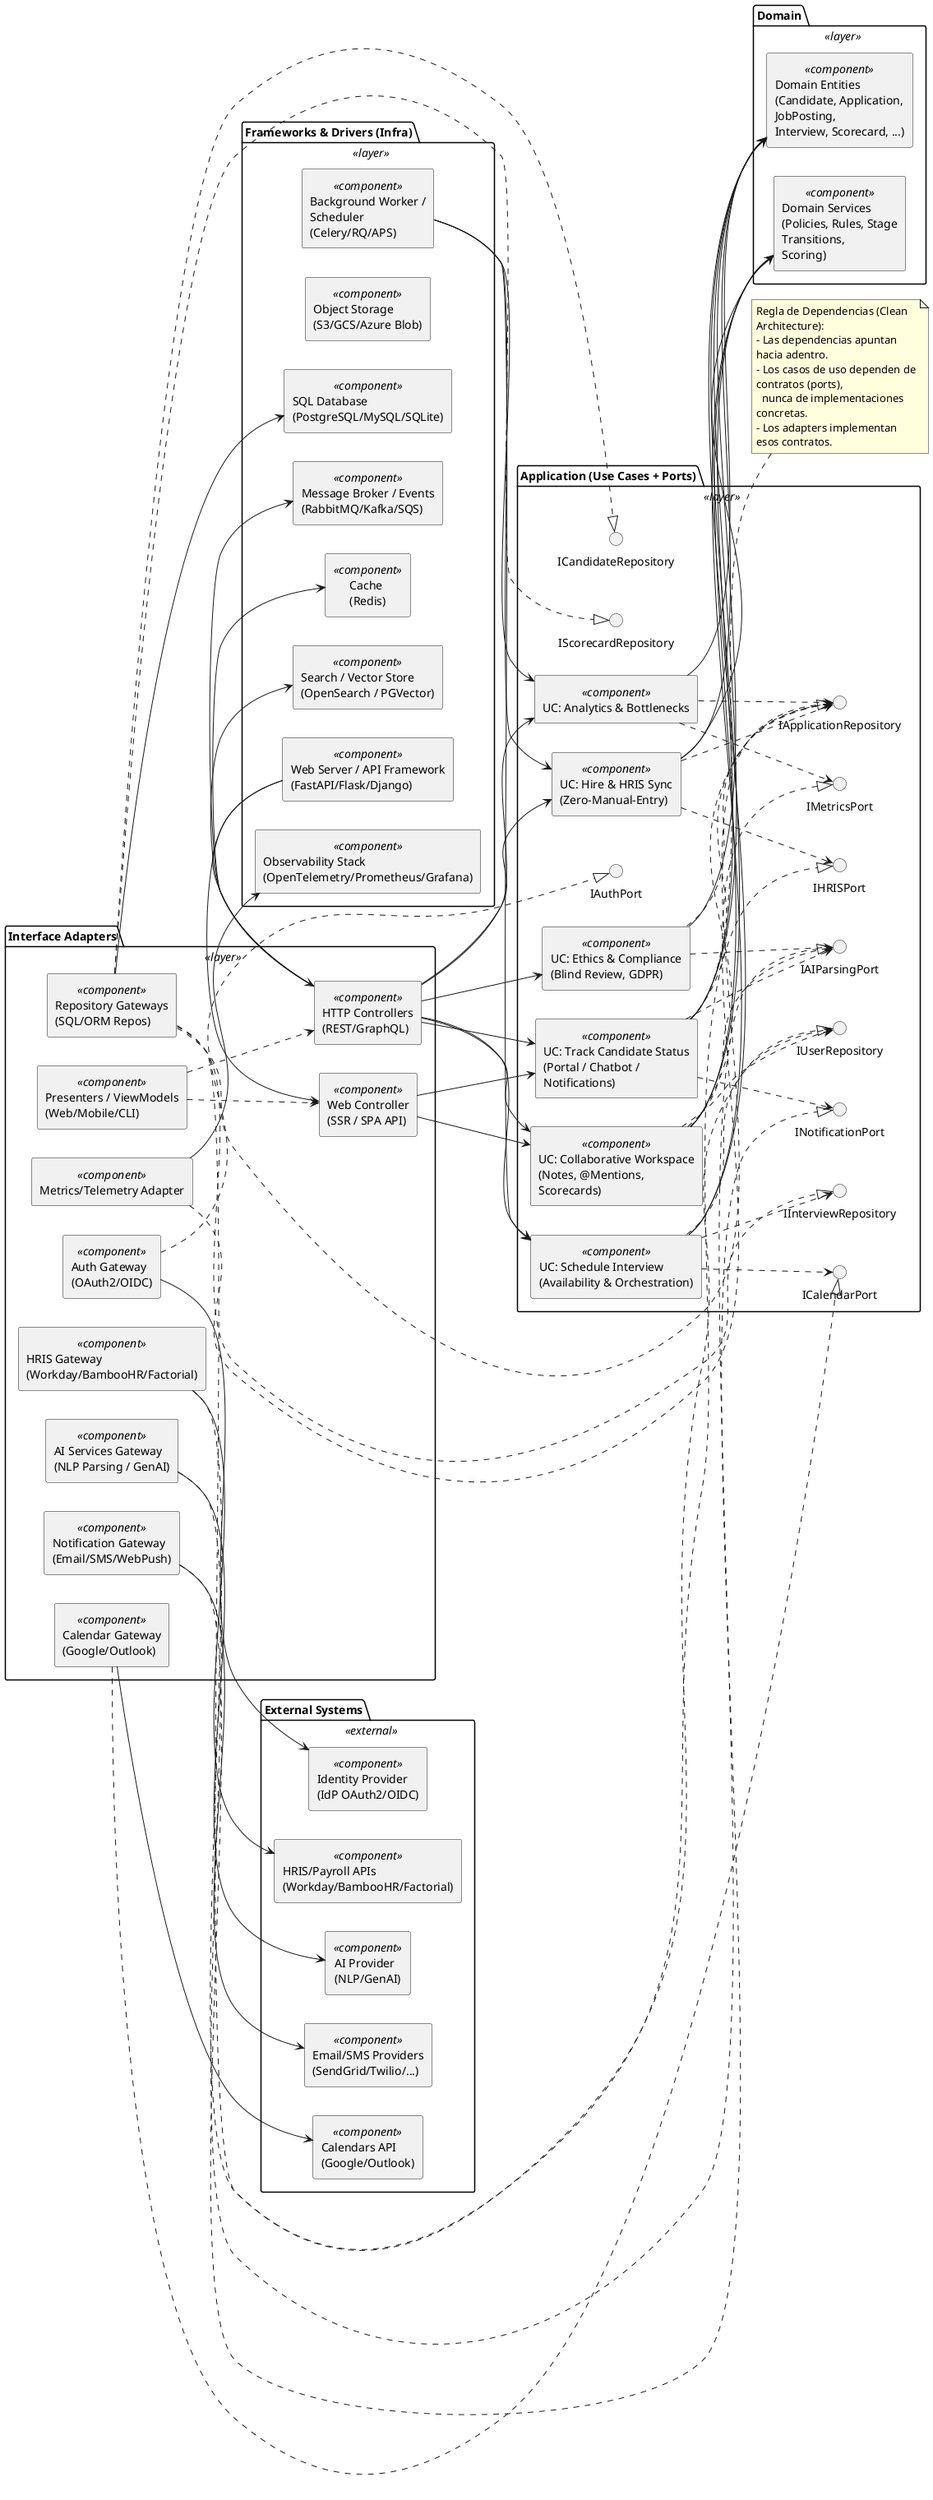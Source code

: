 @startuml
' Clean Architecture — UML Component Diagram
' Estilo y layout
skinparam componentStyle rectangle
skinparam wrapWidth 200
skinparam maxMessageSize 200
left to right direction

' ======================
' LAYER: DOMAIN
' ======================
package "Domain" <<layer>> {
  [Domain Entities\n(Candidate, Application, JobPosting,\nInterview, Scorecard, ...)] as D_Entities <<component>>
  [Domain Services\n(Policies, Rules, Stage Transitions,\nScoring)] as D_Services <<component>>
}

' ======================
' LAYER: APPLICATION (USE CASES + PORTS)
' ======================
package "Application (Use Cases + Ports)" <<layer>> {
  ' --- Use Cases ---
  [UC: Track Candidate Status\n(Portal / Chatbot / Notifications)] as UC_CX <<component>>
  [UC: Schedule Interview\n(Availability & Orchestration)] as UC_Schedule <<component>>
  [UC: Hire & HRIS Sync\n(Zero-Manual-Entry)] as UC_HRIS <<component>>
  [UC: Collaborative Workspace\n(Notes, @Mentions, Scorecards)] as UC_Collab <<component>>
  [UC: Analytics & Bottlenecks] as UC_Analytics <<component>>
  [UC: Ethics & Compliance\n(Blind Review, GDPR)] as UC_Compliance <<component>>

  ' --- Outbound Ports (Interfaces que la capa externa implementa) ---
  interface INotificationPort
  interface ICalendarPort
  interface IHRISPort
  interface IAIParsingPort
  interface IAuthPort
  interface IMetricsPort

  ' --- Persistence Ports (Repos) ---
  interface ICandidateRepository
  interface IApplicationRepository
  interface IInterviewRepository
  interface IScorecardRepository
  interface IUserRepository

  ' Use Cases dependen de Entities/Services (hacia adentro) y de Ports (hacia fuera)
  UC_CX --> D_Entities
  UC_CX --> D_Services
  UC_CX ..> INotificationPort
  UC_CX ..> IAIParsingPort
  UC_CX ..> IApplicationRepository

  UC_Schedule --> D_Entities
  UC_Schedule --> D_Services
  UC_Schedule ..> ICalendarPort
  UC_Schedule ..> IInterviewRepository
  UC_Schedule ..> IUserRepository

  UC_HRIS --> D_Entities
  UC_HRIS --> D_Services
  UC_HRIS ..> IHRISPort
  UC_HRIS ..> IApplicationRepository

  UC_Collab --> D_Entities
  UC_Collab --> D_Services
  UC_Collab ..> IApplicationRepository
  UC_Collab ..> IUserRepository
  UC_Collab ..> IAIParsingPort

  UC_Analytics --> D_Entities
  UC_Analytics ..> IApplicationRepository
  UC_Analytics ..> IMetricsPort

  UC_Compliance --> D_Entities
  UC_Compliance ..> IAIParsingPort
  UC_Compliance ..> IApplicationRepository
}

' ======================
' LAYER: INTERFACE ADAPTERS (Controllers / Presenters / Gateways)
' ======================
package "Interface Adapters" <<layer>> {
  [HTTP Controllers\n(REST/GraphQL)] as Ctrl_API <<component>>
  [Web Controller\n(SSR / SPA API)] as Ctrl_Web <<component>>
  [Presenters / ViewModels\n(Web/Mobile/CLI)] as Presenter <<component>>

  [Repository Gateways\n(SQL/ORM Repos)] as GW_DB <<component>>
  [Calendar Gateway\n(Google/Outlook)] as GW_Calendar <<component>>
  [Notification Gateway\n(Email/SMS/WebPush)] as GW_Notify <<component>>
  [HRIS Gateway\n(Workday/BambooHR/Factorial)] as GW_HRIS <<component>>
  [AI Services Gateway\n(NLP Parsing / GenAI)] as GW_AI <<component>>
  [Auth Gateway\n(OAuth2/OIDC)] as GW_Auth <<component>>
  [Metrics/Telemetry Adapter] as GW_Metrics <<component>>

  ' Controllers invocan casos de uso
  Ctrl_API --> UC_CX
  Ctrl_API --> UC_Schedule
  Ctrl_API --> UC_HRIS
  Ctrl_API --> UC_Collab
  Ctrl_API --> UC_Analytics
  Ctrl_API --> UC_Compliance

  Ctrl_Web --> UC_CX
  Ctrl_Web --> UC_Collab
  Presenter ..> Ctrl_Web
  Presenter ..> Ctrl_API
}

' Gateways IMPLEMENTAN los puertos (realización)
GW_Notify ..|> INotificationPort
GW_Calendar ..|> ICalendarPort
GW_HRIS ..|> IHRISPort
GW_AI ..|> IAIParsingPort
GW_Auth ..|> IAuthPort
GW_Metrics ..|> IMetricsPort

GW_DB ..|> ICandidateRepository
GW_DB ..|> IApplicationRepository
GW_DB ..|> IInterviewRepository
GW_DB ..|> IScorecardRepository
GW_DB ..|> IUserRepository

' ======================
' LAYER: FRAMEWORKS & DRIVERS (Infra concreta)
' ======================
package "Frameworks & Drivers (Infra)" <<layer>> {
  [Web Server / API Framework\n(FastAPI/Flask/Django)] as Srv_HTTP <<component>>
  [Background Worker / Scheduler\n(Celery/RQ/APS)] as Srv_Worker <<component>>
  [SQL Database\n(PostgreSQL/MySQL/SQLite)] as DB_SQL <<component>>
  [Cache\n(Redis)] as Cache <<component>>
  [Message Broker / Events\n(RabbitMQ/Kafka/SQS)] as Broker <<component>>
  [Search / Vector Store\n(OpenSearch / PGVector)] as Search <<component>>
  [Object Storage\n(S3/GCS/Azure Blob)] as Blob <<component>>
  [Observability Stack\n(OpenTelemetry/Prometheus/Grafana)] as Obs <<component>>
}

' ======================
' EXTERNAL SYSTEMS
' ======================
package "External Systems" <<external>> {
  [Identity Provider\n(IdP OAuth2/OIDC)] as IdP <<component>>
  [Calendars API\n(Google/Outlook)] as ExtCalendars <<component>>
  [HRIS/Payroll APIs\n(Workday/BambooHR/Factorial)] as ExtHRIS <<component>>
  [Email/SMS Providers\n(SendGrid/Twilio/...)] as ExtEmailSMS <<component>>
  [AI Provider\n(NLP/GenAI)] as ExtAI <<component>>
}

' ======================
' BINDINGS (Adapters -> Infra / External)
' ======================
Srv_HTTP --> Ctrl_API
Srv_HTTP --> Ctrl_Web
Srv_Worker --> UC_Schedule
Srv_Worker --> UC_HRIS
Srv_Worker --> UC_Analytics

GW_DB --> DB_SQL
Ctrl_API --> Cache
Ctrl_API --> Broker
Ctrl_API --> Search

' (opcional si se guardan CVs/archivos)
Blob -[hidden]-> GW_DB

GW_Metrics --> Obs

GW_Auth --> IdP
GW_Calendar --> ExtCalendars
GW_HRIS --> ExtHRIS
GW_Notify --> ExtEmailSMS
GW_AI --> ExtAI

' ======================
' NOTAS DE POLÍTICA DE DEPENDENCIAS
' ======================
note right of UC_CX
  Regla de Dependencias (Clean Architecture):
  - Las dependencias apuntan hacia adentro.
  - Los casos de uso dependen de contratos (ports),
    nunca de implementaciones concretas.
  - Los adapters implementan esos contratos.
end note

@enduml
